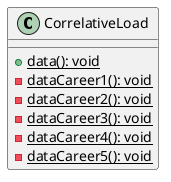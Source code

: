 @startuml

class CorrelativeLoad {
  + {static} data(): void
  - {static} dataCareer1(): void
  - {static} dataCareer2(): void
  - {static} dataCareer3(): void
  - {static} dataCareer4(): void
  - {static} dataCareer5(): void
}

@enduml